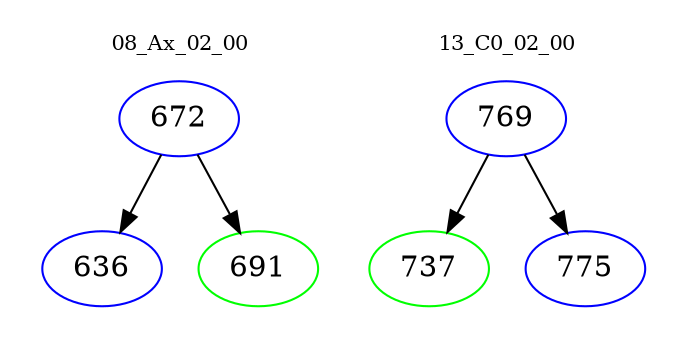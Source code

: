 digraph{
subgraph cluster_0 {
color = white
label = "08_Ax_02_00";
fontsize=10;
T0_672 [label="672", color="blue"]
T0_672 -> T0_636 [color="black"]
T0_636 [label="636", color="blue"]
T0_672 -> T0_691 [color="black"]
T0_691 [label="691", color="green"]
}
subgraph cluster_1 {
color = white
label = "13_C0_02_00";
fontsize=10;
T1_769 [label="769", color="blue"]
T1_769 -> T1_737 [color="black"]
T1_737 [label="737", color="green"]
T1_769 -> T1_775 [color="black"]
T1_775 [label="775", color="blue"]
}
}
